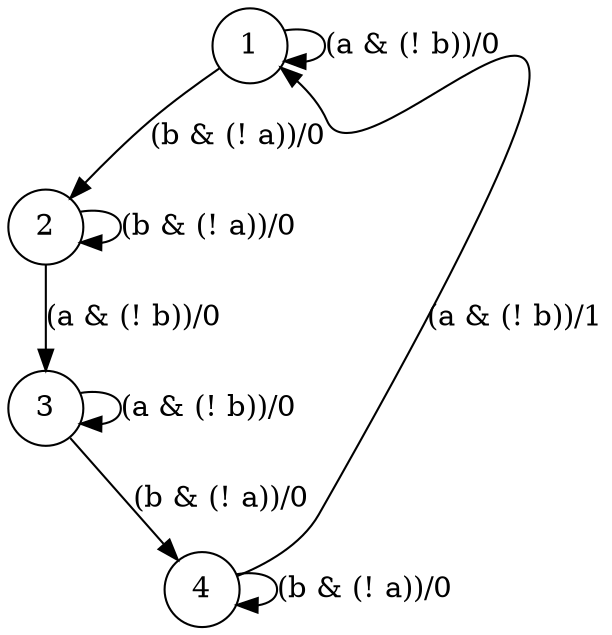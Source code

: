 digraph fsm{
	s_0 [label="1" shape="circle"]
	s_1 [label="2" shape="circle"]
	s_2 [label="3" shape="circle"]
	s_3 [label="4" shape="circle"]
	
	s_0 -> s_1[label="(b & (! a))/0", myattribute= "t_1"]
	
	s_3 -> s_3[label="(b & (! a))/0", myattribute= "t_11"]
	
	s_1 -> s_1[label="(b & (! a))/0", myattribute= "t_4"]
	
	s_2 -> s_2[label="(a & (! b))/0", myattribute= "t_8"]
	
	s_0 -> s_0[label="(a & (! b))/0", myattribute= "t_2"]
	
	s_2 -> s_3[label="(b & (! a))/0", myattribute= "t_5"]
	
	s_1 -> s_2[label="(a & (! b))/0", myattribute= "t_3"]
	
	s_3 -> s_0[label="(a & (! b))/1", myattribute= "t_9"]
}